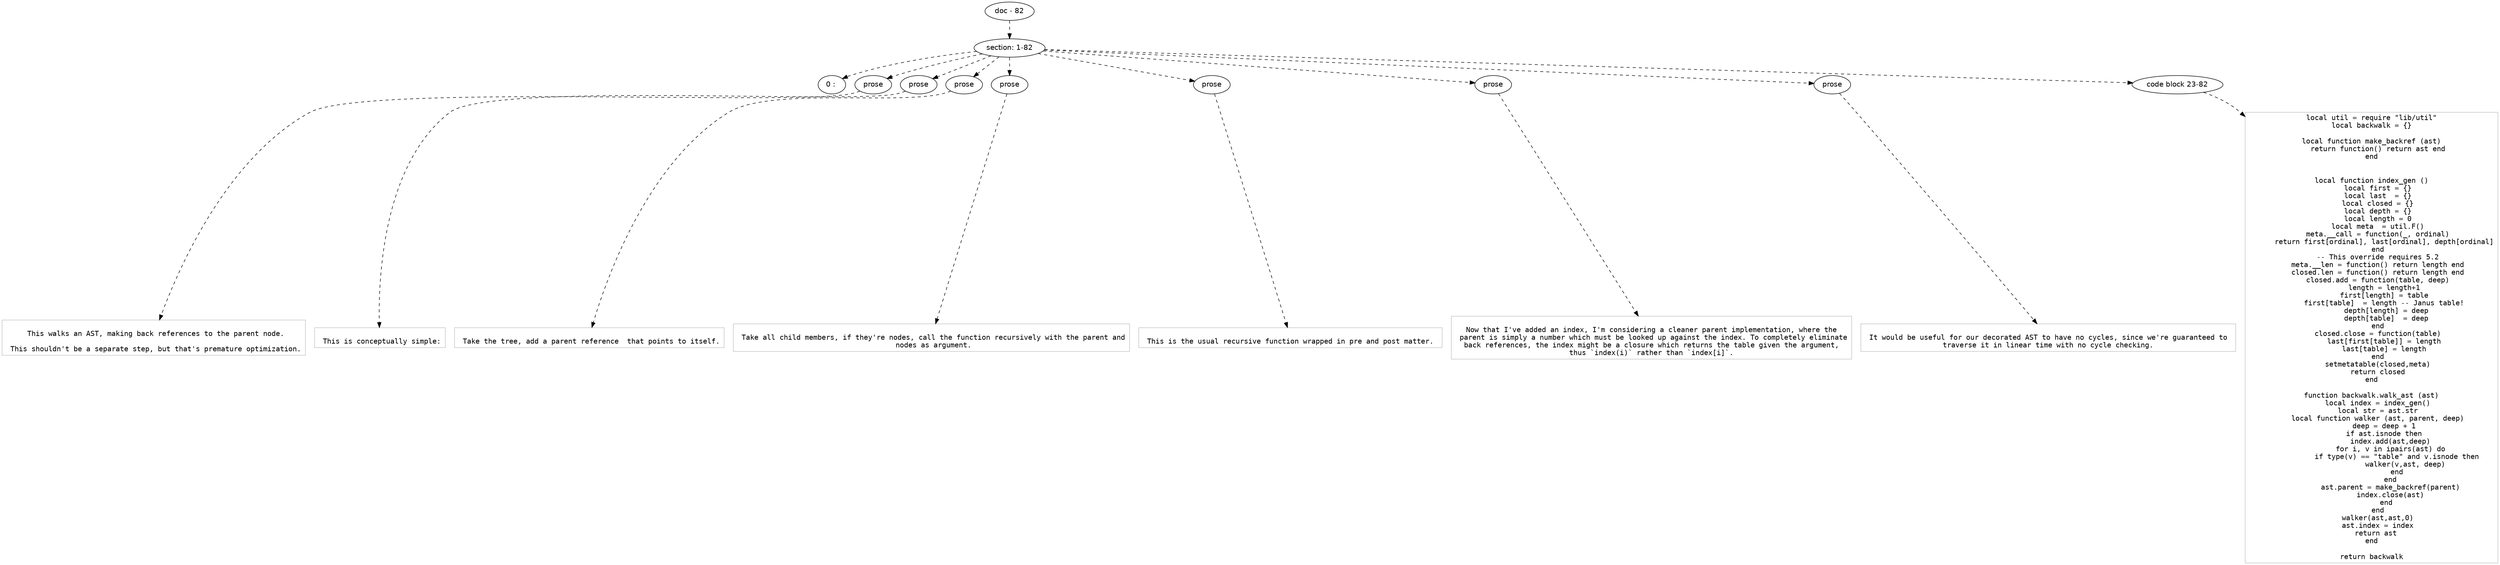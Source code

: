 digraph hierarchy {

node [fontname=Helvetica]
edge [style=dashed]

doc_0 [label="doc - 82"]


doc_0 -> { section_1}
{rank=same; section_1}

section_1 [label="section: 1-82"]


section_1 -> { header_2 prose_3 prose_4 prose_5 prose_6 prose_7 prose_8 prose_9 codeblock_10}
{rank=same; header_2 prose_3 prose_4 prose_5 prose_6 prose_7 prose_8 prose_9 codeblock_10}

header_2 [label="0 : "]

prose_3 [label="prose"]

prose_4 [label="prose"]

prose_5 [label="prose"]

prose_6 [label="prose"]

prose_7 [label="prose"]

prose_8 [label="prose"]

prose_9 [label="prose"]

codeblock_10 [label="code block 23-82"]


prose_3 -> leaf_11
leaf_11  [color=Gray,shape=rectangle,fontname=Inconsolata,label="
 This walks an AST, making back references to the parent node.
 
 This shouldn't be a separate step, but that's premature optimization.
"]
prose_4 -> leaf_12
leaf_12  [color=Gray,shape=rectangle,fontname=Inconsolata,label="
 This is conceptually simple:
"]
prose_5 -> leaf_13
leaf_13  [color=Gray,shape=rectangle,fontname=Inconsolata,label="
 Take the tree, add a parent reference  that points to itself.
"]
prose_6 -> leaf_14
leaf_14  [color=Gray,shape=rectangle,fontname=Inconsolata,label="
 Take all child members, if they're nodes, call the function recursively with the parent and
 nodes as argument.
"]
prose_7 -> leaf_15
leaf_15  [color=Gray,shape=rectangle,fontname=Inconsolata,label="
 This is the usual recursive function wrapped in pre and post matter. 
"]
prose_8 -> leaf_16
leaf_16  [color=Gray,shape=rectangle,fontname=Inconsolata,label="
 Now that I've added an index, I'm considering a cleaner parent implementation, where the 
 parent is simply a number which must be looked up against the index. To completely eliminate
 back references, the index might be a closure which returns the table given the argument, 
 thus `index(i)` rather than `index[i]`. 
"]
prose_9 -> leaf_17
leaf_17  [color=Gray,shape=rectangle,fontname=Inconsolata,label="
 It would be useful for our decorated AST to have no cycles, since we're guaranteed to 
 traverse it in linear time with no cycle checking. 
"]
codeblock_10 -> leaf_18
leaf_18  [color=Gray,shape=rectangle,fontname=Inconsolata,label="local util = require \"lib/util\"
local backwalk = {}

local function make_backref (ast)
   return function() return ast end
end


local function index_gen ()
   local first = {}
   local last  = {}
   local closed = {}
   local depth = {}
   local length = 0
   local meta  = util.F()
   meta.__call = function(_, ordinal)
      return first[ordinal], last[ordinal], depth[ordinal]
   end
   -- This override requires 5.2
   meta.__len = function() return length end
   closed.len = function() return length end
   closed.add = function(table, deep)
      length = length+1
      first[length] = table
      first[table]  = length -- Janus table!
       depth[length] = deep
       depth[table]  = deep
   end
   closed.close = function(table)
      last[first[table]] = length
      last[table] = length
   end
   setmetatable(closed,meta)
   return closed
end

function backwalk.walk_ast (ast)
   local index = index_gen()
   local str = ast.str
   local function walker (ast, parent, deep)
      deep = deep + 1
      if ast.isnode then
         index.add(ast,deep)
         for i, v in ipairs(ast) do
            if type(v) == \"table\" and v.isnode then
                walker(v,ast, deep)
            end
         end
         ast.parent = make_backref(parent)
         index.close(ast)
       end
   end
   walker(ast,ast,0)
   ast.index = index
   return ast 
end

return backwalk"]

}
